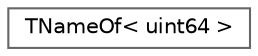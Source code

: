 digraph "Graphical Class Hierarchy"
{
 // INTERACTIVE_SVG=YES
 // LATEX_PDF_SIZE
  bgcolor="transparent";
  edge [fontname=Helvetica,fontsize=10,labelfontname=Helvetica,labelfontsize=10];
  node [fontname=Helvetica,fontsize=10,shape=box,height=0.2,width=0.4];
  rankdir="LR";
  Node0 [id="Node000000",label="TNameOf\< uint64 \>",height=0.2,width=0.4,color="grey40", fillcolor="white", style="filled",URL="$d0/d88/structTNameOf_3_01uint64_01_4.html",tooltip=" "];
}
